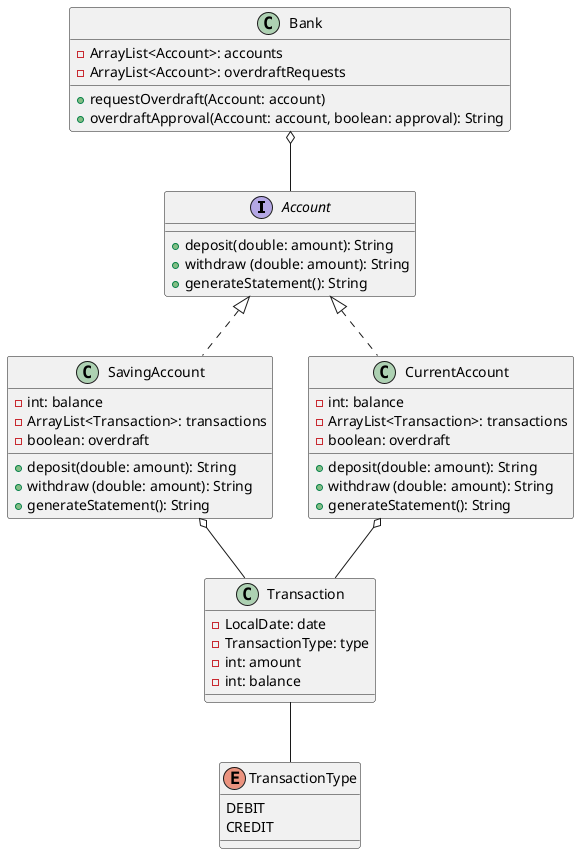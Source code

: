 @startuml
'https://plantuml.com/class-diagram
'
'abstract class AbstractList
'abstract AbstractCollection
'interface List
'interface Collection
'
'List <|-- AbstractList
'Collection <|-- AbstractCollection
'
'Collection <|- List
'AbstractCollection <|- AbstractList
'AbstractList <|-- ArrayList
'
'class ArrayList {
'Object[] elementData
'size()
'}
'
'enum TimeUnit {
'DAYS
'HOURS
'MINUTES
'}
Account <|..SavingAccount
Account <|..CurrentAccount
Transaction -- TransactionType
Bank o-- Account
SavingAccount o-- Transaction
CurrentAccount o-- Transaction

interface Account{
+ deposit(double: amount): String
+ withdraw (double: amount): String
+ generateStatement(): String
}
class SavingAccount{
- int: balance
- ArrayList<Transaction>: transactions
- boolean: overdraft
+ deposit(double: amount): String
+ withdraw (double: amount): String
+ generateStatement(): String
}
class CurrentAccount{
- int: balance
- ArrayList<Transaction>: transactions
- boolean: overdraft
+ deposit(double: amount): String
+ withdraw (double: amount): String
+ generateStatement(): String
}
class Bank {
- ArrayList<Account>: accounts
- ArrayList<Account>: overdraftRequests
+ requestOverdraft(Account: account)
+ overdraftApproval(Account: account, boolean: approval): String
}
class Transaction{
- LocalDate: date
- TransactionType: type
- int: amount
- int: balance
}
enum TransactionType{
DEBIT
CREDIT
}
@enduml